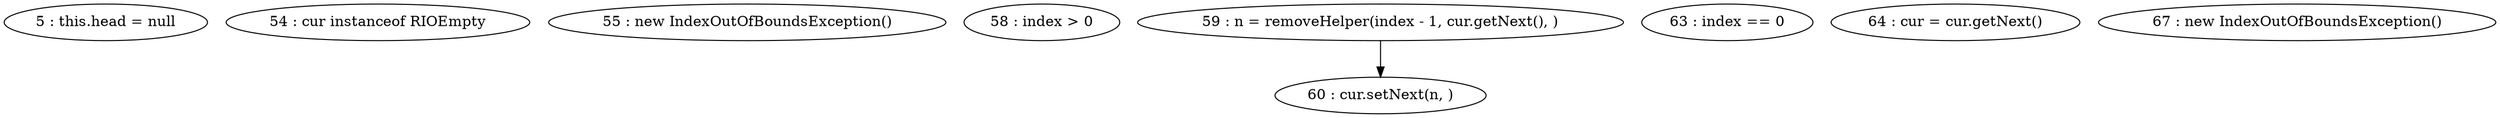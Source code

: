 digraph G {
"5 : this.head = null"
"54 : cur instanceof RIOEmpty"
"55 : new IndexOutOfBoundsException()"
"58 : index > 0"
"59 : n = removeHelper(index - 1, cur.getNext(), )"
"59 : n = removeHelper(index - 1, cur.getNext(), )" -> "60 : cur.setNext(n, )"
"60 : cur.setNext(n, )"
"63 : index == 0"
"64 : cur = cur.getNext()"
"67 : new IndexOutOfBoundsException()"
}